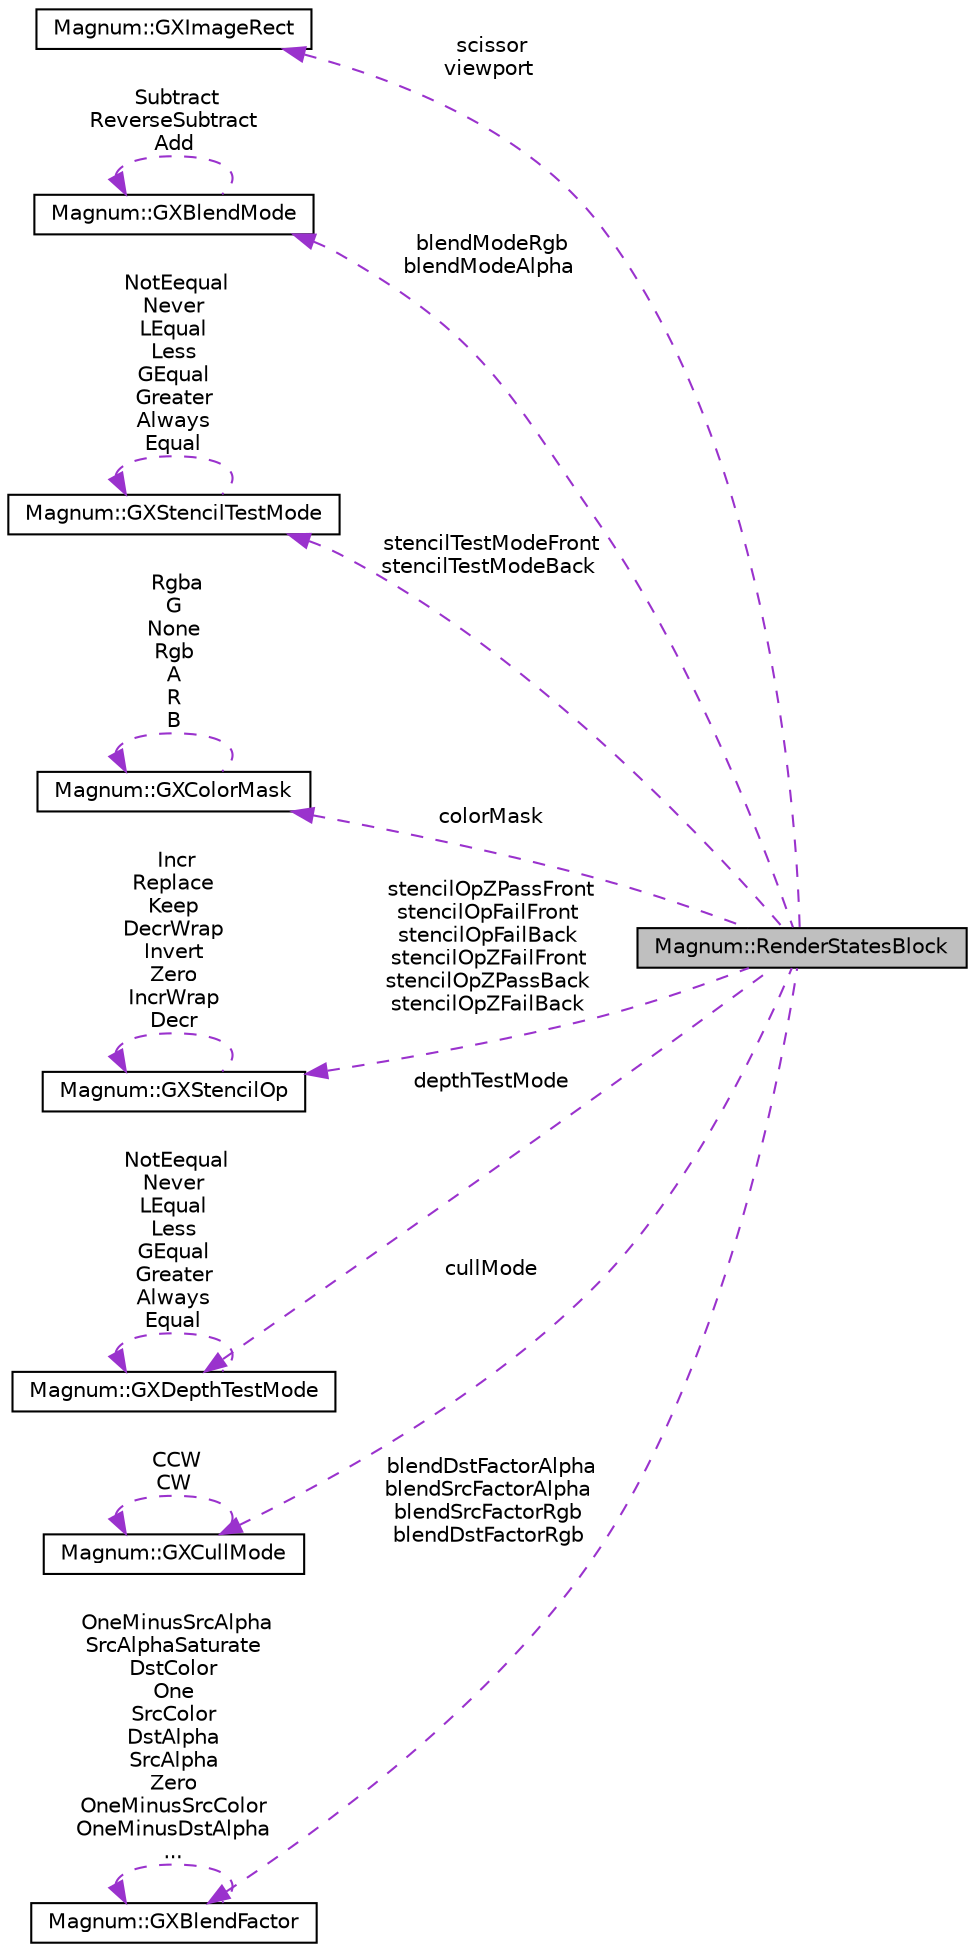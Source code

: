 digraph "Magnum::RenderStatesBlock"
{
  edge [fontname="Helvetica",fontsize="10",labelfontname="Helvetica",labelfontsize="10"];
  node [fontname="Helvetica",fontsize="10",shape=record];
  rankdir="LR";
  Node1 [label="Magnum::RenderStatesBlock",height=0.2,width=0.4,color="black", fillcolor="grey75", style="filled", fontcolor="black"];
  Node2 -> Node1 [dir="back",color="darkorchid3",fontsize="10",style="dashed",label=" scissor\nviewport" ,fontname="Helvetica"];
  Node2 [label="Magnum::GXImageRect",height=0.2,width=0.4,color="black", fillcolor="white", style="filled",URL="$class_magnum_1_1_g_x_image_rect.html"];
  Node3 -> Node1 [dir="back",color="darkorchid3",fontsize="10",style="dashed",label=" blendModeRgb\nblendModeAlpha" ,fontname="Helvetica"];
  Node3 [label="Magnum::GXBlendMode",height=0.2,width=0.4,color="black", fillcolor="white", style="filled",URL="$class_magnum_1_1_g_x_blend_mode.html"];
  Node3 -> Node3 [dir="back",color="darkorchid3",fontsize="10",style="dashed",label=" Subtract\nReverseSubtract\nAdd" ,fontname="Helvetica"];
  Node4 -> Node1 [dir="back",color="darkorchid3",fontsize="10",style="dashed",label=" stencilTestModeFront\nstencilTestModeBack" ,fontname="Helvetica"];
  Node4 [label="Magnum::GXStencilTestMode",height=0.2,width=0.4,color="black", fillcolor="white", style="filled",URL="$class_magnum_1_1_g_x_stencil_test_mode.html"];
  Node4 -> Node4 [dir="back",color="darkorchid3",fontsize="10",style="dashed",label=" NotEequal\nNever\nLEqual\nLess\nGEqual\nGreater\nAlways\nEqual" ,fontname="Helvetica"];
  Node5 -> Node1 [dir="back",color="darkorchid3",fontsize="10",style="dashed",label=" colorMask" ,fontname="Helvetica"];
  Node5 [label="Magnum::GXColorMask",height=0.2,width=0.4,color="black", fillcolor="white", style="filled",URL="$class_magnum_1_1_g_x_color_mask.html"];
  Node5 -> Node5 [dir="back",color="darkorchid3",fontsize="10",style="dashed",label=" Rgba\nG\nNone\nRgb\nA\nR\nB" ,fontname="Helvetica"];
  Node6 -> Node1 [dir="back",color="darkorchid3",fontsize="10",style="dashed",label=" stencilOpZPassFront\nstencilOpFailFront\nstencilOpFailBack\nstencilOpZFailFront\nstencilOpZPassBack\nstencilOpZFailBack" ,fontname="Helvetica"];
  Node6 [label="Magnum::GXStencilOp",height=0.2,width=0.4,color="black", fillcolor="white", style="filled",URL="$class_magnum_1_1_g_x_stencil_op.html"];
  Node6 -> Node6 [dir="back",color="darkorchid3",fontsize="10",style="dashed",label=" Incr\nReplace\nKeep\nDecrWrap\nInvert\nZero\nIncrWrap\nDecr" ,fontname="Helvetica"];
  Node7 -> Node1 [dir="back",color="darkorchid3",fontsize="10",style="dashed",label=" depthTestMode" ,fontname="Helvetica"];
  Node7 [label="Magnum::GXDepthTestMode",height=0.2,width=0.4,color="black", fillcolor="white", style="filled",URL="$class_magnum_1_1_g_x_depth_test_mode.html"];
  Node7 -> Node7 [dir="back",color="darkorchid3",fontsize="10",style="dashed",label=" NotEequal\nNever\nLEqual\nLess\nGEqual\nGreater\nAlways\nEqual" ,fontname="Helvetica"];
  Node8 -> Node1 [dir="back",color="darkorchid3",fontsize="10",style="dashed",label=" cullMode" ,fontname="Helvetica"];
  Node8 [label="Magnum::GXCullMode",height=0.2,width=0.4,color="black", fillcolor="white", style="filled",URL="$class_magnum_1_1_g_x_cull_mode.html"];
  Node8 -> Node8 [dir="back",color="darkorchid3",fontsize="10",style="dashed",label=" CCW\nCW" ,fontname="Helvetica"];
  Node9 -> Node1 [dir="back",color="darkorchid3",fontsize="10",style="dashed",label=" blendDstFactorAlpha\nblendSrcFactorAlpha\nblendSrcFactorRgb\nblendDstFactorRgb" ,fontname="Helvetica"];
  Node9 [label="Magnum::GXBlendFactor",height=0.2,width=0.4,color="black", fillcolor="white", style="filled",URL="$class_magnum_1_1_g_x_blend_factor.html"];
  Node9 -> Node9 [dir="back",color="darkorchid3",fontsize="10",style="dashed",label=" OneMinusSrcAlpha\nSrcAlphaSaturate\nDstColor\nOne\nSrcColor\nDstAlpha\nSrcAlpha\nZero\nOneMinusSrcColor\nOneMinusDstAlpha\n..." ,fontname="Helvetica"];
}
